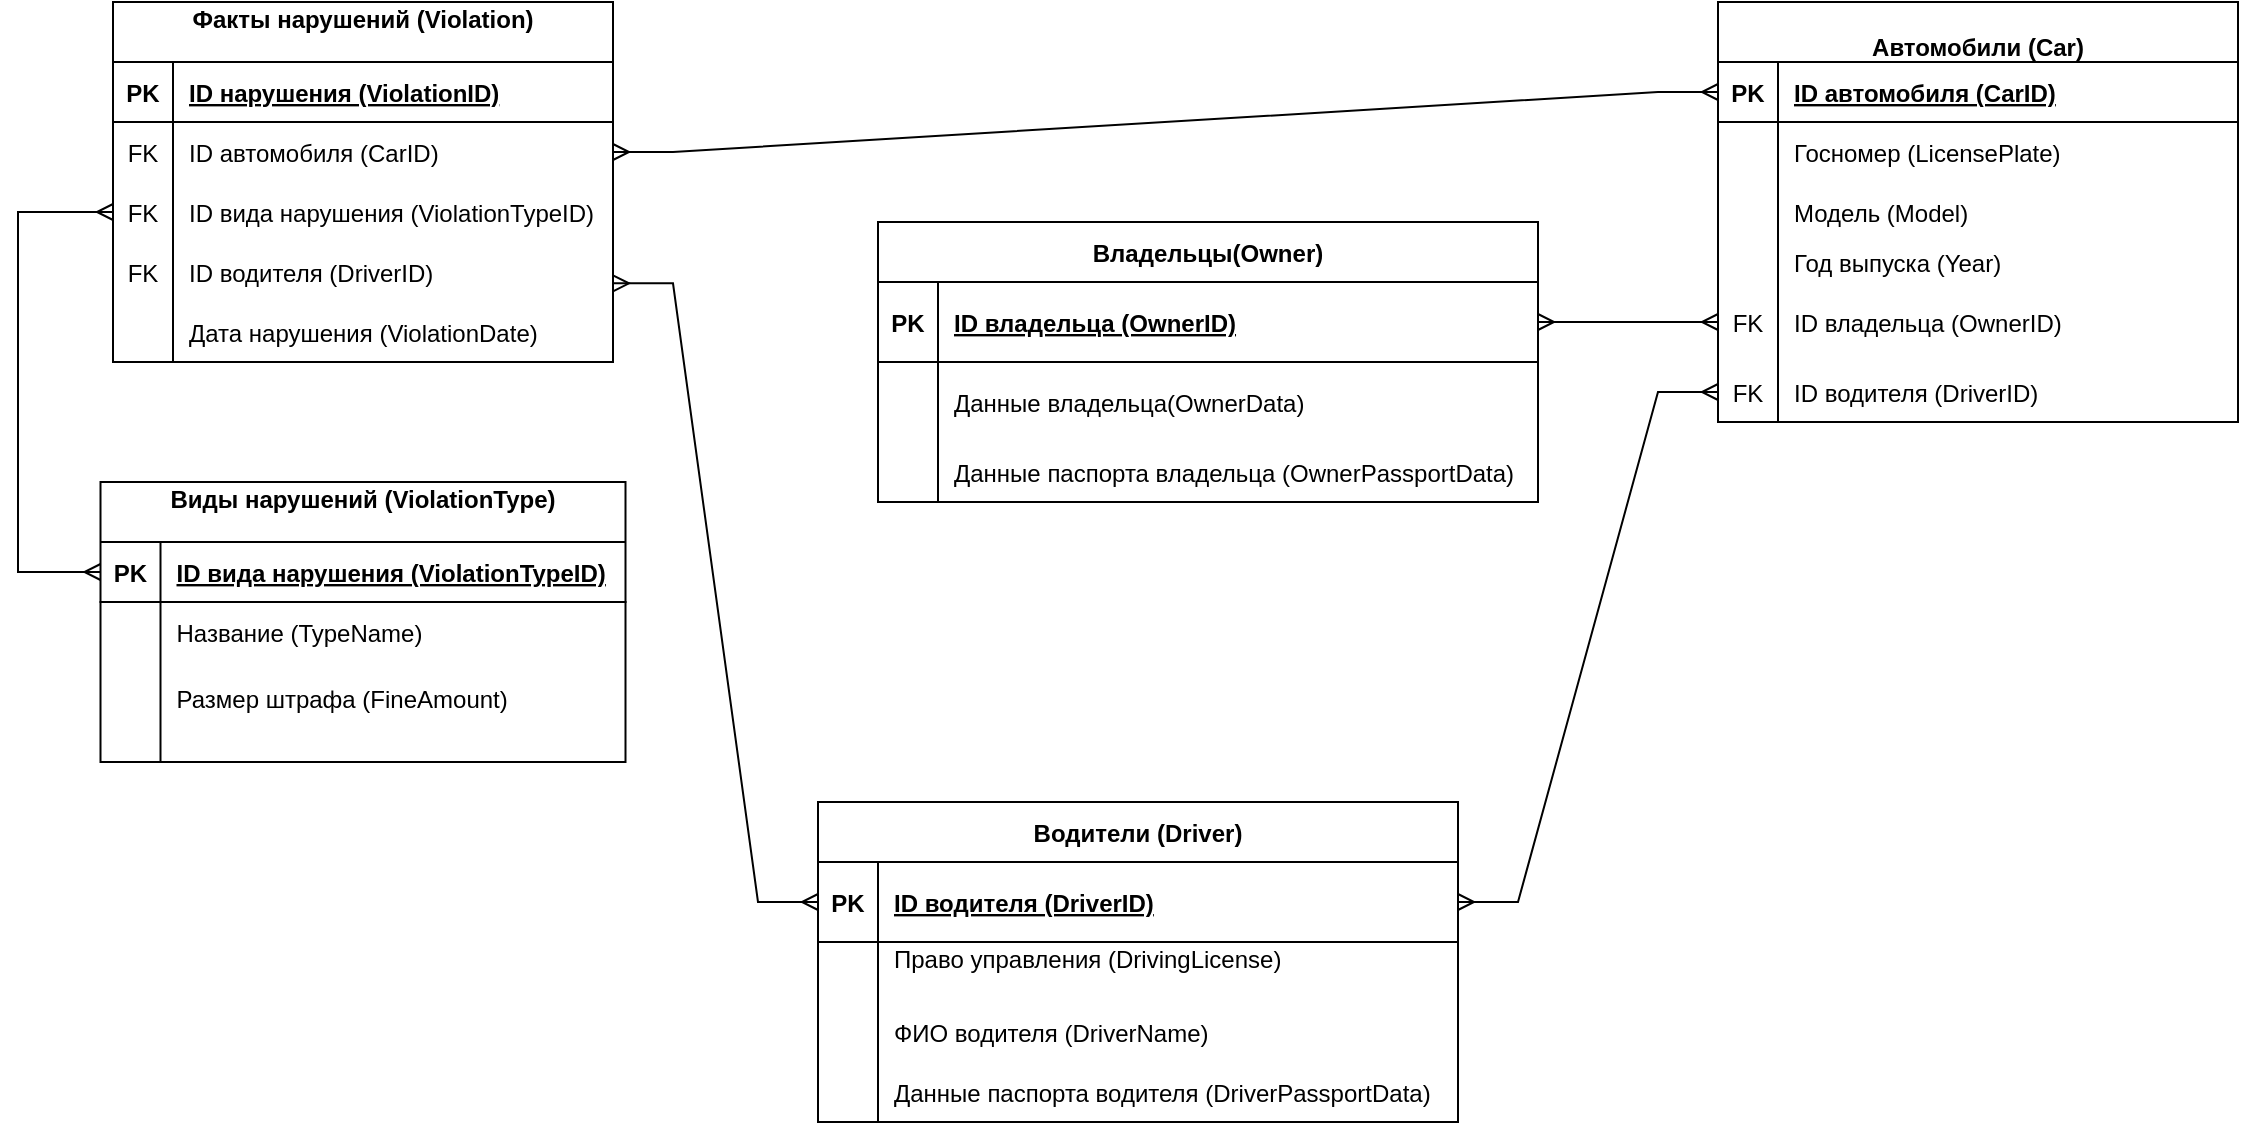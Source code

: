 <mxfile version="23.0.2" type="github">
  <diagram id="R2lEEEUBdFMjLlhIrx00" name="Page-1">
    <mxGraphModel dx="2008" dy="785" grid="1" gridSize="10" guides="1" tooltips="1" connect="1" arrows="1" fold="1" page="1" pageScale="1" pageWidth="850" pageHeight="1100" math="0" shadow="0" extFonts="Permanent Marker^https://fonts.googleapis.com/css?family=Permanent+Marker">
      <root>
        <mxCell id="0" />
        <mxCell id="1" parent="0" />
        <mxCell id="vM8lzAU44UQYUOcprj-G-51" value="Виды нарушений (ViolationType)&#xa;" style="shape=table;startSize=30;container=1;collapsible=1;childLayout=tableLayout;fixedRows=1;rowLines=0;fontStyle=1;align=center;resizeLast=1;" parent="1" vertex="1">
          <mxGeometry x="41.25" y="260" width="262.5" height="140" as="geometry" />
        </mxCell>
        <mxCell id="vM8lzAU44UQYUOcprj-G-52" value="" style="shape=partialRectangle;collapsible=0;dropTarget=0;pointerEvents=0;fillColor=none;points=[[0,0.5],[1,0.5]];portConstraint=eastwest;top=0;left=0;right=0;bottom=1;" parent="vM8lzAU44UQYUOcprj-G-51" vertex="1">
          <mxGeometry y="30" width="262.5" height="30" as="geometry" />
        </mxCell>
        <mxCell id="vM8lzAU44UQYUOcprj-G-53" value="PK" style="shape=partialRectangle;overflow=hidden;connectable=0;fillColor=none;top=0;left=0;bottom=0;right=0;fontStyle=1;" parent="vM8lzAU44UQYUOcprj-G-52" vertex="1">
          <mxGeometry width="30" height="30" as="geometry">
            <mxRectangle width="30" height="30" as="alternateBounds" />
          </mxGeometry>
        </mxCell>
        <mxCell id="vM8lzAU44UQYUOcprj-G-54" value="ID вида нарушения (ViolationTypeID)" style="shape=partialRectangle;overflow=hidden;connectable=0;fillColor=none;top=0;left=0;bottom=0;right=0;align=left;spacingLeft=6;fontStyle=5;" parent="vM8lzAU44UQYUOcprj-G-52" vertex="1">
          <mxGeometry x="30" width="232.5" height="30" as="geometry">
            <mxRectangle width="232.5" height="30" as="alternateBounds" />
          </mxGeometry>
        </mxCell>
        <mxCell id="vM8lzAU44UQYUOcprj-G-55" value="" style="shape=partialRectangle;collapsible=0;dropTarget=0;pointerEvents=0;fillColor=none;points=[[0,0.5],[1,0.5]];portConstraint=eastwest;top=0;left=0;right=0;bottom=0;" parent="vM8lzAU44UQYUOcprj-G-51" vertex="1">
          <mxGeometry y="60" width="262.5" height="30" as="geometry" />
        </mxCell>
        <mxCell id="vM8lzAU44UQYUOcprj-G-56" value="" style="shape=partialRectangle;overflow=hidden;connectable=0;fillColor=none;top=0;left=0;bottom=0;right=0;" parent="vM8lzAU44UQYUOcprj-G-55" vertex="1">
          <mxGeometry width="30" height="30" as="geometry">
            <mxRectangle width="30" height="30" as="alternateBounds" />
          </mxGeometry>
        </mxCell>
        <mxCell id="vM8lzAU44UQYUOcprj-G-57" value="Название (TypeName)" style="shape=partialRectangle;overflow=hidden;connectable=0;fillColor=none;top=0;left=0;bottom=0;right=0;align=left;spacingLeft=6;" parent="vM8lzAU44UQYUOcprj-G-55" vertex="1">
          <mxGeometry x="30" width="232.5" height="30" as="geometry">
            <mxRectangle width="232.5" height="30" as="alternateBounds" />
          </mxGeometry>
        </mxCell>
        <mxCell id="vM8lzAU44UQYUOcprj-G-58" value="" style="shape=partialRectangle;collapsible=0;dropTarget=0;pointerEvents=0;fillColor=none;points=[[0,0.5],[1,0.5]];portConstraint=eastwest;top=0;left=0;right=0;bottom=0;" parent="vM8lzAU44UQYUOcprj-G-51" vertex="1">
          <mxGeometry y="90" width="262.5" height="50" as="geometry" />
        </mxCell>
        <mxCell id="vM8lzAU44UQYUOcprj-G-59" value="" style="shape=partialRectangle;overflow=hidden;connectable=0;fillColor=none;top=0;left=0;bottom=0;right=0;" parent="vM8lzAU44UQYUOcprj-G-58" vertex="1">
          <mxGeometry width="30" height="50" as="geometry">
            <mxRectangle width="30" height="50" as="alternateBounds" />
          </mxGeometry>
        </mxCell>
        <mxCell id="vM8lzAU44UQYUOcprj-G-60" value="Размер штрафа (FineAmount)&#xa;" style="shape=partialRectangle;overflow=hidden;connectable=0;fillColor=none;top=0;left=0;bottom=0;right=0;align=left;spacingLeft=6;" parent="vM8lzAU44UQYUOcprj-G-58" vertex="1">
          <mxGeometry x="30" width="232.5" height="50" as="geometry">
            <mxRectangle width="232.5" height="50" as="alternateBounds" />
          </mxGeometry>
        </mxCell>
        <mxCell id="vM8lzAU44UQYUOcprj-G-61" value="Факты нарушений (Violation)&#xa;" style="shape=table;startSize=30;container=1;collapsible=1;childLayout=tableLayout;fixedRows=1;rowLines=0;fontStyle=1;align=center;resizeLast=1;" parent="1" vertex="1">
          <mxGeometry x="47.5" y="20" width="250" height="180" as="geometry" />
        </mxCell>
        <mxCell id="vM8lzAU44UQYUOcprj-G-62" value="" style="shape=partialRectangle;collapsible=0;dropTarget=0;pointerEvents=0;fillColor=none;points=[[0,0.5],[1,0.5]];portConstraint=eastwest;top=0;left=0;right=0;bottom=1;" parent="vM8lzAU44UQYUOcprj-G-61" vertex="1">
          <mxGeometry y="30" width="250" height="30" as="geometry" />
        </mxCell>
        <mxCell id="vM8lzAU44UQYUOcprj-G-63" value="PK" style="shape=partialRectangle;overflow=hidden;connectable=0;fillColor=none;top=0;left=0;bottom=0;right=0;fontStyle=1;" parent="vM8lzAU44UQYUOcprj-G-62" vertex="1">
          <mxGeometry width="30" height="30" as="geometry">
            <mxRectangle width="30" height="30" as="alternateBounds" />
          </mxGeometry>
        </mxCell>
        <mxCell id="vM8lzAU44UQYUOcprj-G-64" value="ID нарушения (ViolationID)" style="shape=partialRectangle;overflow=hidden;connectable=0;fillColor=none;top=0;left=0;bottom=0;right=0;align=left;spacingLeft=6;fontStyle=5;" parent="vM8lzAU44UQYUOcprj-G-62" vertex="1">
          <mxGeometry x="30" width="220" height="30" as="geometry">
            <mxRectangle width="220" height="30" as="alternateBounds" />
          </mxGeometry>
        </mxCell>
        <mxCell id="vM8lzAU44UQYUOcprj-G-65" value="" style="shape=partialRectangle;collapsible=0;dropTarget=0;pointerEvents=0;fillColor=none;points=[[0,0.5],[1,0.5]];portConstraint=eastwest;top=0;left=0;right=0;bottom=0;" parent="vM8lzAU44UQYUOcprj-G-61" vertex="1">
          <mxGeometry y="60" width="250" height="30" as="geometry" />
        </mxCell>
        <mxCell id="vM8lzAU44UQYUOcprj-G-66" value="FK" style="shape=partialRectangle;overflow=hidden;connectable=0;fillColor=none;top=0;left=0;bottom=0;right=0;" parent="vM8lzAU44UQYUOcprj-G-65" vertex="1">
          <mxGeometry width="30" height="30" as="geometry">
            <mxRectangle width="30" height="30" as="alternateBounds" />
          </mxGeometry>
        </mxCell>
        <mxCell id="vM8lzAU44UQYUOcprj-G-67" value="ID автомобиля (CarID)" style="shape=partialRectangle;overflow=hidden;connectable=0;fillColor=none;top=0;left=0;bottom=0;right=0;align=left;spacingLeft=6;" parent="vM8lzAU44UQYUOcprj-G-65" vertex="1">
          <mxGeometry x="30" width="220" height="30" as="geometry">
            <mxRectangle width="220" height="30" as="alternateBounds" />
          </mxGeometry>
        </mxCell>
        <mxCell id="vM8lzAU44UQYUOcprj-G-68" value="" style="shape=partialRectangle;collapsible=0;dropTarget=0;pointerEvents=0;fillColor=none;points=[[0,0.5],[1,0.5]];portConstraint=eastwest;top=0;left=0;right=0;bottom=0;" parent="vM8lzAU44UQYUOcprj-G-61" vertex="1">
          <mxGeometry y="90" width="250" height="30" as="geometry" />
        </mxCell>
        <mxCell id="vM8lzAU44UQYUOcprj-G-69" value="FK" style="shape=partialRectangle;overflow=hidden;connectable=0;fillColor=none;top=0;left=0;bottom=0;right=0;" parent="vM8lzAU44UQYUOcprj-G-68" vertex="1">
          <mxGeometry width="30" height="30" as="geometry">
            <mxRectangle width="30" height="30" as="alternateBounds" />
          </mxGeometry>
        </mxCell>
        <mxCell id="vM8lzAU44UQYUOcprj-G-70" value="ID вида нарушения (ViolationTypeID)" style="shape=partialRectangle;overflow=hidden;connectable=0;fillColor=none;top=0;left=0;bottom=0;right=0;align=left;spacingLeft=6;" parent="vM8lzAU44UQYUOcprj-G-68" vertex="1">
          <mxGeometry x="30" width="220" height="30" as="geometry">
            <mxRectangle width="220" height="30" as="alternateBounds" />
          </mxGeometry>
        </mxCell>
        <mxCell id="vM8lzAU44UQYUOcprj-G-97" style="shape=partialRectangle;collapsible=0;dropTarget=0;pointerEvents=0;fillColor=none;points=[[0,0.5],[1,0.5]];portConstraint=eastwest;top=0;left=0;right=0;bottom=0;" parent="vM8lzAU44UQYUOcprj-G-61" vertex="1">
          <mxGeometry y="120" width="250" height="30" as="geometry" />
        </mxCell>
        <mxCell id="vM8lzAU44UQYUOcprj-G-98" value="FK" style="shape=partialRectangle;overflow=hidden;connectable=0;fillColor=none;top=0;left=0;bottom=0;right=0;" parent="vM8lzAU44UQYUOcprj-G-97" vertex="1">
          <mxGeometry width="30" height="30" as="geometry">
            <mxRectangle width="30" height="30" as="alternateBounds" />
          </mxGeometry>
        </mxCell>
        <mxCell id="vM8lzAU44UQYUOcprj-G-99" value="ID водителя (DriverID)" style="shape=partialRectangle;overflow=hidden;connectable=0;fillColor=none;top=0;left=0;bottom=0;right=0;align=left;spacingLeft=6;" parent="vM8lzAU44UQYUOcprj-G-97" vertex="1">
          <mxGeometry x="30" width="220" height="30" as="geometry">
            <mxRectangle width="220" height="30" as="alternateBounds" />
          </mxGeometry>
        </mxCell>
        <mxCell id="vM8lzAU44UQYUOcprj-G-100" style="shape=partialRectangle;collapsible=0;dropTarget=0;pointerEvents=0;fillColor=none;points=[[0,0.5],[1,0.5]];portConstraint=eastwest;top=0;left=0;right=0;bottom=0;" parent="vM8lzAU44UQYUOcprj-G-61" vertex="1">
          <mxGeometry y="150" width="250" height="30" as="geometry" />
        </mxCell>
        <mxCell id="vM8lzAU44UQYUOcprj-G-101" value="" style="shape=partialRectangle;overflow=hidden;connectable=0;fillColor=none;top=0;left=0;bottom=0;right=0;" parent="vM8lzAU44UQYUOcprj-G-100" vertex="1">
          <mxGeometry width="30" height="30" as="geometry">
            <mxRectangle width="30" height="30" as="alternateBounds" />
          </mxGeometry>
        </mxCell>
        <mxCell id="vM8lzAU44UQYUOcprj-G-102" value="Дата нарушения (ViolationDate)" style="shape=partialRectangle;overflow=hidden;connectable=0;fillColor=none;top=0;left=0;bottom=0;right=0;align=left;spacingLeft=6;" parent="vM8lzAU44UQYUOcprj-G-100" vertex="1">
          <mxGeometry x="30" width="220" height="30" as="geometry">
            <mxRectangle width="220" height="30" as="alternateBounds" />
          </mxGeometry>
        </mxCell>
        <mxCell id="vM8lzAU44UQYUOcprj-G-71" value="&#xa;Автомобили (Car)" style="shape=table;startSize=30;container=1;collapsible=1;childLayout=tableLayout;fixedRows=1;rowLines=0;fontStyle=1;align=center;resizeLast=1;" parent="1" vertex="1">
          <mxGeometry x="850" y="20" width="260" height="210" as="geometry">
            <mxRectangle x="120" y="120" width="150" height="40" as="alternateBounds" />
          </mxGeometry>
        </mxCell>
        <mxCell id="vM8lzAU44UQYUOcprj-G-72" value="" style="shape=partialRectangle;collapsible=0;dropTarget=0;pointerEvents=0;fillColor=none;points=[[0,0.5],[1,0.5]];portConstraint=eastwest;top=0;left=0;right=0;bottom=1;" parent="vM8lzAU44UQYUOcprj-G-71" vertex="1">
          <mxGeometry y="30" width="260" height="30" as="geometry" />
        </mxCell>
        <mxCell id="vM8lzAU44UQYUOcprj-G-73" value="PK" style="shape=partialRectangle;overflow=hidden;connectable=0;fillColor=none;top=0;left=0;bottom=0;right=0;fontStyle=1;" parent="vM8lzAU44UQYUOcprj-G-72" vertex="1">
          <mxGeometry width="30" height="30" as="geometry">
            <mxRectangle width="30" height="30" as="alternateBounds" />
          </mxGeometry>
        </mxCell>
        <mxCell id="vM8lzAU44UQYUOcprj-G-74" value="ID автомобиля (CarID)" style="shape=partialRectangle;overflow=hidden;connectable=0;fillColor=none;top=0;left=0;bottom=0;right=0;align=left;spacingLeft=6;fontStyle=5;" parent="vM8lzAU44UQYUOcprj-G-72" vertex="1">
          <mxGeometry x="30" width="230" height="30" as="geometry">
            <mxRectangle width="230" height="30" as="alternateBounds" />
          </mxGeometry>
        </mxCell>
        <mxCell id="vM8lzAU44UQYUOcprj-G-116" style="shape=partialRectangle;collapsible=0;dropTarget=0;pointerEvents=0;fillColor=none;points=[[0,0.5],[1,0.5]];portConstraint=eastwest;top=0;left=0;right=0;bottom=0;" parent="vM8lzAU44UQYUOcprj-G-71" vertex="1">
          <mxGeometry y="60" width="260" height="30" as="geometry" />
        </mxCell>
        <mxCell id="vM8lzAU44UQYUOcprj-G-117" style="shape=partialRectangle;overflow=hidden;connectable=0;fillColor=none;top=0;left=0;bottom=0;right=0;" parent="vM8lzAU44UQYUOcprj-G-116" vertex="1">
          <mxGeometry width="30" height="30" as="geometry">
            <mxRectangle width="30" height="30" as="alternateBounds" />
          </mxGeometry>
        </mxCell>
        <mxCell id="vM8lzAU44UQYUOcprj-G-118" value="Госномер (LicensePlate)" style="shape=partialRectangle;overflow=hidden;connectable=0;fillColor=none;top=0;left=0;bottom=0;right=0;align=left;spacingLeft=6;" parent="vM8lzAU44UQYUOcprj-G-116" vertex="1">
          <mxGeometry x="30" width="230" height="30" as="geometry">
            <mxRectangle width="230" height="30" as="alternateBounds" />
          </mxGeometry>
        </mxCell>
        <mxCell id="vM8lzAU44UQYUOcprj-G-75" value="" style="shape=partialRectangle;collapsible=0;dropTarget=0;pointerEvents=0;fillColor=none;points=[[0,0.5],[1,0.5]];portConstraint=eastwest;top=0;left=0;right=0;bottom=0;" parent="vM8lzAU44UQYUOcprj-G-71" vertex="1">
          <mxGeometry y="90" width="260" height="30" as="geometry" />
        </mxCell>
        <mxCell id="vM8lzAU44UQYUOcprj-G-76" value="" style="shape=partialRectangle;overflow=hidden;connectable=0;fillColor=none;top=0;left=0;bottom=0;right=0;" parent="vM8lzAU44UQYUOcprj-G-75" vertex="1">
          <mxGeometry width="30" height="30" as="geometry">
            <mxRectangle width="30" height="30" as="alternateBounds" />
          </mxGeometry>
        </mxCell>
        <mxCell id="vM8lzAU44UQYUOcprj-G-77" value="Модель (Model)" style="shape=partialRectangle;overflow=hidden;connectable=0;fillColor=none;top=0;left=0;bottom=0;right=0;align=left;spacingLeft=6;" parent="vM8lzAU44UQYUOcprj-G-75" vertex="1">
          <mxGeometry x="30" width="230" height="30" as="geometry">
            <mxRectangle width="230" height="30" as="alternateBounds" />
          </mxGeometry>
        </mxCell>
        <mxCell id="vM8lzAU44UQYUOcprj-G-78" style="shape=partialRectangle;collapsible=0;dropTarget=0;pointerEvents=0;fillColor=none;points=[[0,0.5],[1,0.5]];portConstraint=eastwest;top=0;left=0;right=0;bottom=0;" parent="vM8lzAU44UQYUOcprj-G-71" vertex="1">
          <mxGeometry y="120" width="260" height="20" as="geometry" />
        </mxCell>
        <mxCell id="vM8lzAU44UQYUOcprj-G-79" style="shape=partialRectangle;overflow=hidden;connectable=0;fillColor=none;top=0;left=0;bottom=0;right=0;" parent="vM8lzAU44UQYUOcprj-G-78" vertex="1">
          <mxGeometry width="30" height="20" as="geometry">
            <mxRectangle width="30" height="20" as="alternateBounds" />
          </mxGeometry>
        </mxCell>
        <mxCell id="vM8lzAU44UQYUOcprj-G-80" value="Год выпуска (Year)" style="shape=partialRectangle;overflow=hidden;connectable=0;fillColor=none;top=0;left=0;bottom=0;right=0;align=left;spacingLeft=6;" parent="vM8lzAU44UQYUOcprj-G-78" vertex="1">
          <mxGeometry x="30" width="230" height="20" as="geometry">
            <mxRectangle width="230" height="20" as="alternateBounds" />
          </mxGeometry>
        </mxCell>
        <mxCell id="vM8lzAU44UQYUOcprj-G-81" style="shape=partialRectangle;collapsible=0;dropTarget=0;pointerEvents=0;fillColor=none;points=[[0,0.5],[1,0.5]];portConstraint=eastwest;top=0;left=0;right=0;bottom=0;" parent="vM8lzAU44UQYUOcprj-G-71" vertex="1">
          <mxGeometry y="140" width="260" height="40" as="geometry" />
        </mxCell>
        <mxCell id="vM8lzAU44UQYUOcprj-G-82" value="FK" style="shape=partialRectangle;overflow=hidden;connectable=0;fillColor=none;top=0;left=0;bottom=0;right=0;" parent="vM8lzAU44UQYUOcprj-G-81" vertex="1">
          <mxGeometry width="30" height="40" as="geometry">
            <mxRectangle width="30" height="40" as="alternateBounds" />
          </mxGeometry>
        </mxCell>
        <mxCell id="vM8lzAU44UQYUOcprj-G-83" value="ID владельца (OwnerID)" style="shape=partialRectangle;overflow=hidden;connectable=0;fillColor=none;top=0;left=0;bottom=0;right=0;align=left;spacingLeft=6;" parent="vM8lzAU44UQYUOcprj-G-81" vertex="1">
          <mxGeometry x="30" width="230" height="40" as="geometry">
            <mxRectangle width="230" height="40" as="alternateBounds" />
          </mxGeometry>
        </mxCell>
        <mxCell id="vM8lzAU44UQYUOcprj-G-120" style="shape=partialRectangle;collapsible=0;dropTarget=0;pointerEvents=0;fillColor=none;points=[[0,0.5],[1,0.5]];portConstraint=eastwest;top=0;left=0;right=0;bottom=0;" parent="vM8lzAU44UQYUOcprj-G-71" vertex="1">
          <mxGeometry y="180" width="260" height="30" as="geometry" />
        </mxCell>
        <mxCell id="vM8lzAU44UQYUOcprj-G-121" value="FK" style="shape=partialRectangle;overflow=hidden;connectable=0;fillColor=none;top=0;left=0;bottom=0;right=0;" parent="vM8lzAU44UQYUOcprj-G-120" vertex="1">
          <mxGeometry width="30" height="30" as="geometry">
            <mxRectangle width="30" height="30" as="alternateBounds" />
          </mxGeometry>
        </mxCell>
        <mxCell id="vM8lzAU44UQYUOcprj-G-122" value="ID водителя (DriverID)" style="shape=partialRectangle;overflow=hidden;connectable=0;fillColor=none;top=0;left=0;bottom=0;right=0;align=left;spacingLeft=6;" parent="vM8lzAU44UQYUOcprj-G-120" vertex="1">
          <mxGeometry x="30" width="230" height="30" as="geometry">
            <mxRectangle width="230" height="30" as="alternateBounds" />
          </mxGeometry>
        </mxCell>
        <mxCell id="vM8lzAU44UQYUOcprj-G-87" value="Водители (Driver)" style="shape=table;startSize=30;container=1;collapsible=1;childLayout=tableLayout;fixedRows=1;rowLines=0;fontStyle=1;align=center;resizeLast=1;" parent="1" vertex="1">
          <mxGeometry x="400" y="420" width="320" height="160" as="geometry" />
        </mxCell>
        <mxCell id="vM8lzAU44UQYUOcprj-G-88" value="" style="shape=partialRectangle;collapsible=0;dropTarget=0;pointerEvents=0;fillColor=none;points=[[0,0.5],[1,0.5]];portConstraint=eastwest;top=0;left=0;right=0;bottom=1;" parent="vM8lzAU44UQYUOcprj-G-87" vertex="1">
          <mxGeometry y="30" width="320" height="40" as="geometry" />
        </mxCell>
        <mxCell id="vM8lzAU44UQYUOcprj-G-89" value="PK" style="shape=partialRectangle;overflow=hidden;connectable=0;fillColor=none;top=0;left=0;bottom=0;right=0;fontStyle=1;" parent="vM8lzAU44UQYUOcprj-G-88" vertex="1">
          <mxGeometry width="30" height="40" as="geometry">
            <mxRectangle width="30" height="40" as="alternateBounds" />
          </mxGeometry>
        </mxCell>
        <mxCell id="vM8lzAU44UQYUOcprj-G-90" value="ID водителя (DriverID)" style="shape=partialRectangle;overflow=hidden;connectable=0;fillColor=none;top=0;left=0;bottom=0;right=0;align=left;spacingLeft=6;fontStyle=5;" parent="vM8lzAU44UQYUOcprj-G-88" vertex="1">
          <mxGeometry x="30" width="290" height="40" as="geometry">
            <mxRectangle width="290" height="40" as="alternateBounds" />
          </mxGeometry>
        </mxCell>
        <mxCell id="vM8lzAU44UQYUOcprj-G-91" value="" style="shape=partialRectangle;collapsible=0;dropTarget=0;pointerEvents=0;fillColor=none;points=[[0,0.5],[1,0.5]];portConstraint=eastwest;top=0;left=0;right=0;bottom=0;" parent="vM8lzAU44UQYUOcprj-G-87" vertex="1">
          <mxGeometry y="70" width="320" height="30" as="geometry" />
        </mxCell>
        <mxCell id="vM8lzAU44UQYUOcprj-G-92" value="" style="shape=partialRectangle;overflow=hidden;connectable=0;fillColor=none;top=0;left=0;bottom=0;right=0;" parent="vM8lzAU44UQYUOcprj-G-91" vertex="1">
          <mxGeometry width="30" height="30" as="geometry">
            <mxRectangle width="30" height="30" as="alternateBounds" />
          </mxGeometry>
        </mxCell>
        <mxCell id="vM8lzAU44UQYUOcprj-G-93" value="Право управления (DrivingLicense)&#xa;" style="shape=partialRectangle;overflow=hidden;connectable=0;fillColor=none;top=0;left=0;bottom=0;right=0;align=left;spacingLeft=6;" parent="vM8lzAU44UQYUOcprj-G-91" vertex="1">
          <mxGeometry x="30" width="290" height="30" as="geometry">
            <mxRectangle width="290" height="30" as="alternateBounds" />
          </mxGeometry>
        </mxCell>
        <mxCell id="vM8lzAU44UQYUOcprj-G-113" style="shape=partialRectangle;collapsible=0;dropTarget=0;pointerEvents=0;fillColor=none;points=[[0,0.5],[1,0.5]];portConstraint=eastwest;top=0;left=0;right=0;bottom=0;" parent="vM8lzAU44UQYUOcprj-G-87" vertex="1">
          <mxGeometry y="100" width="320" height="30" as="geometry" />
        </mxCell>
        <mxCell id="vM8lzAU44UQYUOcprj-G-114" style="shape=partialRectangle;overflow=hidden;connectable=0;fillColor=none;top=0;left=0;bottom=0;right=0;" parent="vM8lzAU44UQYUOcprj-G-113" vertex="1">
          <mxGeometry width="30" height="30" as="geometry">
            <mxRectangle width="30" height="30" as="alternateBounds" />
          </mxGeometry>
        </mxCell>
        <mxCell id="vM8lzAU44UQYUOcprj-G-115" value="ФИО водителя (DriverName)" style="shape=partialRectangle;overflow=hidden;connectable=0;fillColor=none;top=0;left=0;bottom=0;right=0;align=left;spacingLeft=6;" parent="vM8lzAU44UQYUOcprj-G-113" vertex="1">
          <mxGeometry x="30" width="290" height="30" as="geometry">
            <mxRectangle width="290" height="30" as="alternateBounds" />
          </mxGeometry>
        </mxCell>
        <mxCell id="vM8lzAU44UQYUOcprj-G-126" style="shape=partialRectangle;collapsible=0;dropTarget=0;pointerEvents=0;fillColor=none;points=[[0,0.5],[1,0.5]];portConstraint=eastwest;top=0;left=0;right=0;bottom=0;" parent="vM8lzAU44UQYUOcprj-G-87" vertex="1">
          <mxGeometry y="130" width="320" height="30" as="geometry" />
        </mxCell>
        <mxCell id="vM8lzAU44UQYUOcprj-G-127" style="shape=partialRectangle;overflow=hidden;connectable=0;fillColor=none;top=0;left=0;bottom=0;right=0;" parent="vM8lzAU44UQYUOcprj-G-126" vertex="1">
          <mxGeometry width="30" height="30" as="geometry">
            <mxRectangle width="30" height="30" as="alternateBounds" />
          </mxGeometry>
        </mxCell>
        <mxCell id="vM8lzAU44UQYUOcprj-G-128" value="Данные паспорта водителя (DriverPassportData)" style="shape=partialRectangle;overflow=hidden;connectable=0;fillColor=none;top=0;left=0;bottom=0;right=0;align=left;spacingLeft=6;" parent="vM8lzAU44UQYUOcprj-G-126" vertex="1">
          <mxGeometry x="30" width="290" height="30" as="geometry">
            <mxRectangle width="290" height="30" as="alternateBounds" />
          </mxGeometry>
        </mxCell>
        <mxCell id="vM8lzAU44UQYUOcprj-G-129" value="Владельцы(Owner)" style="shape=table;startSize=30;container=1;collapsible=1;childLayout=tableLayout;fixedRows=1;rowLines=0;fontStyle=1;align=center;resizeLast=1;" parent="1" vertex="1">
          <mxGeometry x="430" y="130" width="330" height="140" as="geometry" />
        </mxCell>
        <mxCell id="vM8lzAU44UQYUOcprj-G-130" value="" style="shape=partialRectangle;collapsible=0;dropTarget=0;pointerEvents=0;fillColor=none;points=[[0,0.5],[1,0.5]];portConstraint=eastwest;top=0;left=0;right=0;bottom=1;" parent="vM8lzAU44UQYUOcprj-G-129" vertex="1">
          <mxGeometry y="30" width="330" height="40" as="geometry" />
        </mxCell>
        <mxCell id="vM8lzAU44UQYUOcprj-G-131" value="PK" style="shape=partialRectangle;overflow=hidden;connectable=0;fillColor=none;top=0;left=0;bottom=0;right=0;fontStyle=1;" parent="vM8lzAU44UQYUOcprj-G-130" vertex="1">
          <mxGeometry width="30" height="40" as="geometry">
            <mxRectangle width="30" height="40" as="alternateBounds" />
          </mxGeometry>
        </mxCell>
        <mxCell id="vM8lzAU44UQYUOcprj-G-132" value="ID владельца (OwnerID)" style="shape=partialRectangle;overflow=hidden;connectable=0;fillColor=none;top=0;left=0;bottom=0;right=0;align=left;spacingLeft=6;fontStyle=5;" parent="vM8lzAU44UQYUOcprj-G-130" vertex="1">
          <mxGeometry x="30" width="300" height="40" as="geometry">
            <mxRectangle width="300" height="40" as="alternateBounds" />
          </mxGeometry>
        </mxCell>
        <mxCell id="vM8lzAU44UQYUOcprj-G-136" style="shape=partialRectangle;collapsible=0;dropTarget=0;pointerEvents=0;fillColor=none;points=[[0,0.5],[1,0.5]];portConstraint=eastwest;top=0;left=0;right=0;bottom=0;" parent="vM8lzAU44UQYUOcprj-G-129" vertex="1">
          <mxGeometry y="70" width="330" height="40" as="geometry" />
        </mxCell>
        <mxCell id="vM8lzAU44UQYUOcprj-G-137" style="shape=partialRectangle;overflow=hidden;connectable=0;fillColor=none;top=0;left=0;bottom=0;right=0;" parent="vM8lzAU44UQYUOcprj-G-136" vertex="1">
          <mxGeometry width="30" height="40" as="geometry">
            <mxRectangle width="30" height="40" as="alternateBounds" />
          </mxGeometry>
        </mxCell>
        <mxCell id="vM8lzAU44UQYUOcprj-G-138" value="Данные владельца(OwnerData)" style="shape=partialRectangle;overflow=hidden;connectable=0;fillColor=none;top=0;left=0;bottom=0;right=0;align=left;spacingLeft=6;" parent="vM8lzAU44UQYUOcprj-G-136" vertex="1">
          <mxGeometry x="30" width="300" height="40" as="geometry">
            <mxRectangle width="300" height="40" as="alternateBounds" />
          </mxGeometry>
        </mxCell>
        <mxCell id="vM8lzAU44UQYUOcprj-G-139" style="shape=partialRectangle;collapsible=0;dropTarget=0;pointerEvents=0;fillColor=none;points=[[0,0.5],[1,0.5]];portConstraint=eastwest;top=0;left=0;right=0;bottom=0;" parent="vM8lzAU44UQYUOcprj-G-129" vertex="1">
          <mxGeometry y="110" width="330" height="30" as="geometry" />
        </mxCell>
        <mxCell id="vM8lzAU44UQYUOcprj-G-140" style="shape=partialRectangle;overflow=hidden;connectable=0;fillColor=none;top=0;left=0;bottom=0;right=0;" parent="vM8lzAU44UQYUOcprj-G-139" vertex="1">
          <mxGeometry width="30" height="30" as="geometry">
            <mxRectangle width="30" height="30" as="alternateBounds" />
          </mxGeometry>
        </mxCell>
        <mxCell id="vM8lzAU44UQYUOcprj-G-141" value="Данные паспорта владельца (OwnerPassportData)" style="shape=partialRectangle;overflow=hidden;connectable=0;fillColor=none;top=0;left=0;bottom=0;right=0;align=left;spacingLeft=6;" parent="vM8lzAU44UQYUOcprj-G-139" vertex="1">
          <mxGeometry x="30" width="300" height="30" as="geometry">
            <mxRectangle width="300" height="30" as="alternateBounds" />
          </mxGeometry>
        </mxCell>
        <mxCell id="Nodh2UWmrRqa2c76pkL2-1" value="" style="edgeStyle=entityRelationEdgeStyle;fontSize=12;html=1;endArrow=ERmany;startArrow=ERmany;rounded=0;exitX=1;exitY=0.5;exitDx=0;exitDy=0;entryX=0;entryY=0.5;entryDx=0;entryDy=0;" edge="1" parent="1" source="vM8lzAU44UQYUOcprj-G-65" target="vM8lzAU44UQYUOcprj-G-72">
          <mxGeometry width="100" height="100" relative="1" as="geometry">
            <mxPoint x="450" y="400" as="sourcePoint" />
            <mxPoint x="550" y="300" as="targetPoint" />
          </mxGeometry>
        </mxCell>
        <mxCell id="Nodh2UWmrRqa2c76pkL2-18" value="" style="edgeStyle=entityRelationEdgeStyle;fontSize=12;html=1;endArrow=ERmany;startArrow=ERmany;rounded=0;entryX=0;entryY=0.5;entryDx=0;entryDy=0;exitX=1;exitY=0.5;exitDx=0;exitDy=0;" edge="1" parent="1" source="vM8lzAU44UQYUOcprj-G-130" target="vM8lzAU44UQYUOcprj-G-81">
          <mxGeometry width="100" height="100" relative="1" as="geometry">
            <mxPoint x="720" y="220" as="sourcePoint" />
            <mxPoint x="870" y="200" as="targetPoint" />
          </mxGeometry>
        </mxCell>
        <mxCell id="Nodh2UWmrRqa2c76pkL2-19" value="" style="edgeStyle=entityRelationEdgeStyle;fontSize=12;html=1;endArrow=ERmany;startArrow=ERmany;rounded=0;entryX=0;entryY=0.5;entryDx=0;entryDy=0;exitX=1;exitY=0.5;exitDx=0;exitDy=0;" edge="1" parent="1" source="vM8lzAU44UQYUOcprj-G-88" target="vM8lzAU44UQYUOcprj-G-120">
          <mxGeometry width="100" height="100" relative="1" as="geometry">
            <mxPoint x="710" y="390" as="sourcePoint" />
            <mxPoint x="810" y="290" as="targetPoint" />
          </mxGeometry>
        </mxCell>
        <mxCell id="Nodh2UWmrRqa2c76pkL2-21" value="" style="fontSize=12;html=1;endArrow=ERmany;startArrow=ERmany;rounded=0;fixDash=0;snapToPoint=1;elbow=vertical;exitX=0;exitY=0.5;exitDx=0;exitDy=0;entryX=0;entryY=0.5;entryDx=0;entryDy=0;edgeStyle=elbowEdgeStyle;" edge="1" parent="1" source="vM8lzAU44UQYUOcprj-G-52" target="vM8lzAU44UQYUOcprj-G-68">
          <mxGeometry width="100" height="100" relative="1" as="geometry">
            <mxPoint x="-100" y="400" as="sourcePoint" />
            <mxPoint y="140" as="targetPoint" />
            <Array as="points">
              <mxPoint y="250" />
            </Array>
          </mxGeometry>
        </mxCell>
        <mxCell id="Nodh2UWmrRqa2c76pkL2-23" value="" style="edgeStyle=entityRelationEdgeStyle;fontSize=12;html=1;endArrow=ERmany;startArrow=ERmany;rounded=0;exitX=1.007;exitY=0.689;exitDx=0;exitDy=0;exitPerimeter=0;entryX=0;entryY=0.5;entryDx=0;entryDy=0;" edge="1" parent="1" target="vM8lzAU44UQYUOcprj-G-88">
          <mxGeometry width="100" height="100" relative="1" as="geometry">
            <mxPoint x="297.5" y="160.67" as="sourcePoint" />
            <mxPoint x="398.25" y="535" as="targetPoint" />
            <Array as="points">
              <mxPoint x="390" y="470" />
            </Array>
          </mxGeometry>
        </mxCell>
      </root>
    </mxGraphModel>
  </diagram>
</mxfile>

